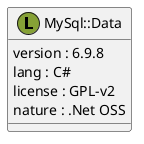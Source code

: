 @startuml
  class "MySql::Data" as namespace_my_sql_1_1_data << (L, #86A136) >> [[../namespaces/namespace_my_sql_1_1_data.html]] {
     version : 6.9.8 
     lang : C#
     license : GPL-v2
     nature : .Net OSS 
  }
@enduml
